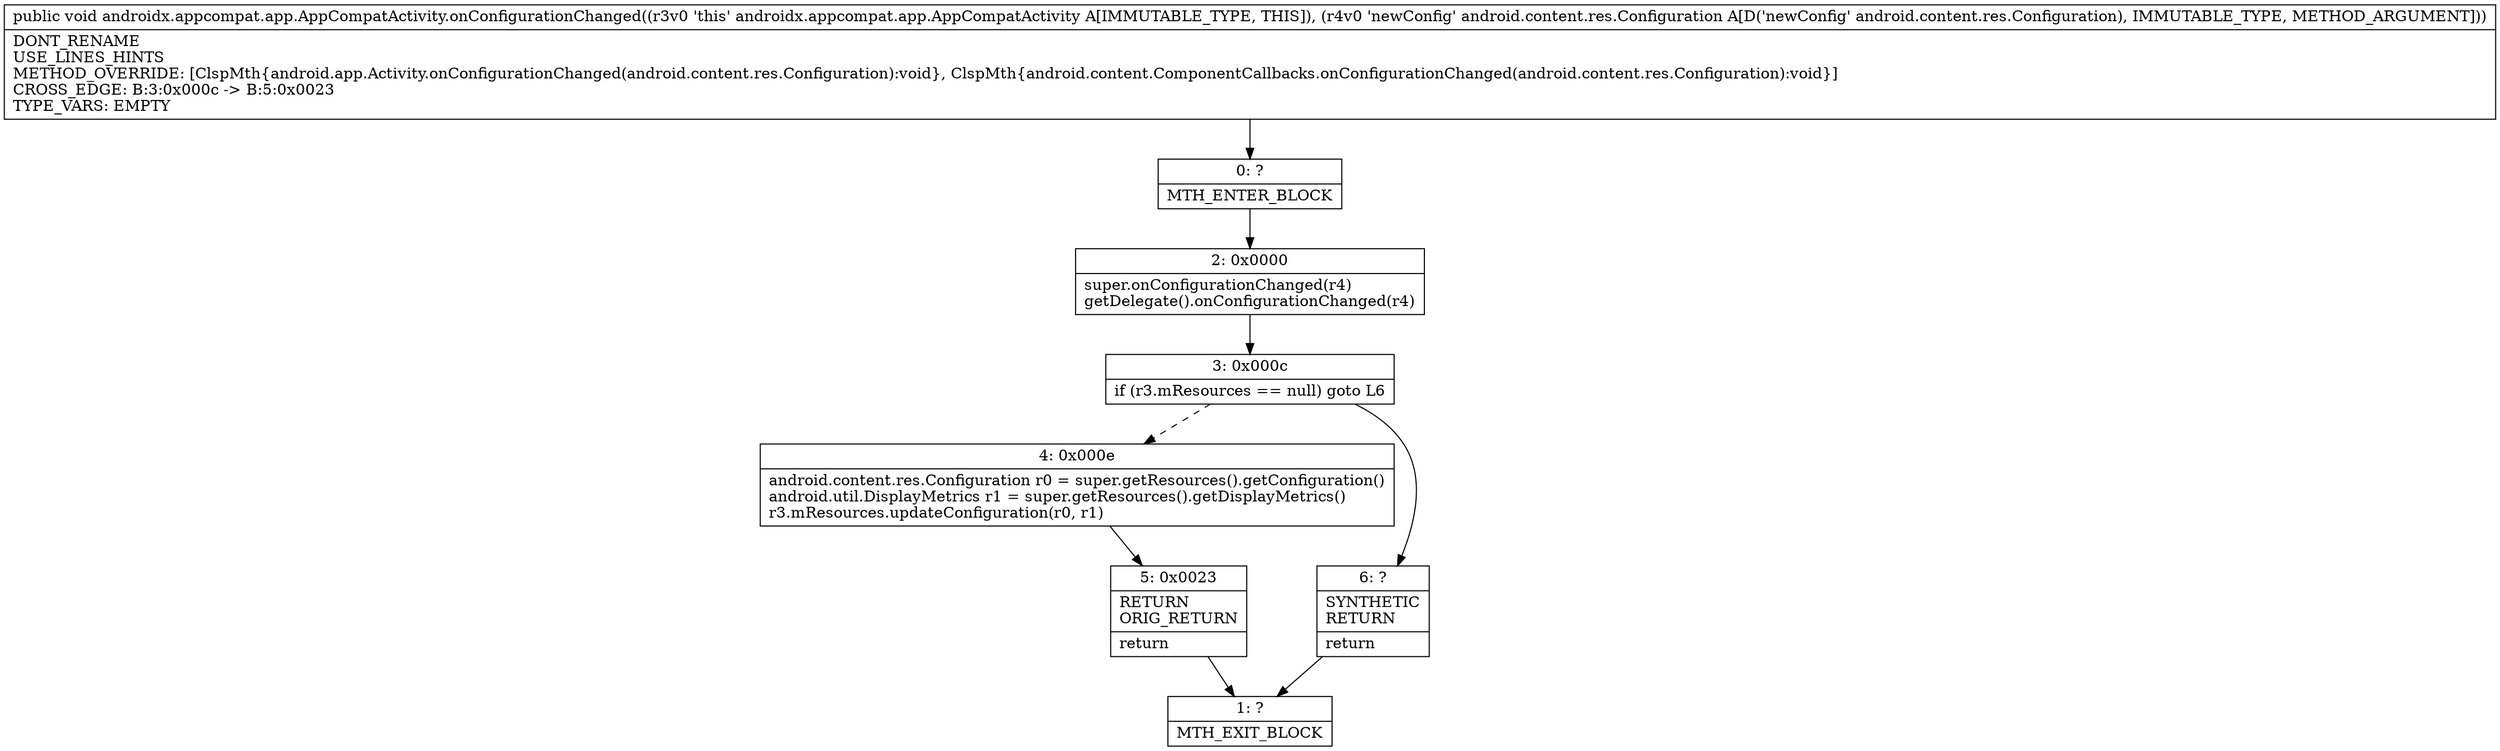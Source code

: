 digraph "CFG forandroidx.appcompat.app.AppCompatActivity.onConfigurationChanged(Landroid\/content\/res\/Configuration;)V" {
Node_0 [shape=record,label="{0\:\ ?|MTH_ENTER_BLOCK\l}"];
Node_2 [shape=record,label="{2\:\ 0x0000|super.onConfigurationChanged(r4)\lgetDelegate().onConfigurationChanged(r4)\l}"];
Node_3 [shape=record,label="{3\:\ 0x000c|if (r3.mResources == null) goto L6\l}"];
Node_4 [shape=record,label="{4\:\ 0x000e|android.content.res.Configuration r0 = super.getResources().getConfiguration()\landroid.util.DisplayMetrics r1 = super.getResources().getDisplayMetrics()\lr3.mResources.updateConfiguration(r0, r1)\l}"];
Node_5 [shape=record,label="{5\:\ 0x0023|RETURN\lORIG_RETURN\l|return\l}"];
Node_1 [shape=record,label="{1\:\ ?|MTH_EXIT_BLOCK\l}"];
Node_6 [shape=record,label="{6\:\ ?|SYNTHETIC\lRETURN\l|return\l}"];
MethodNode[shape=record,label="{public void androidx.appcompat.app.AppCompatActivity.onConfigurationChanged((r3v0 'this' androidx.appcompat.app.AppCompatActivity A[IMMUTABLE_TYPE, THIS]), (r4v0 'newConfig' android.content.res.Configuration A[D('newConfig' android.content.res.Configuration), IMMUTABLE_TYPE, METHOD_ARGUMENT]))  | DONT_RENAME\lUSE_LINES_HINTS\lMETHOD_OVERRIDE: [ClspMth\{android.app.Activity.onConfigurationChanged(android.content.res.Configuration):void\}, ClspMth\{android.content.ComponentCallbacks.onConfigurationChanged(android.content.res.Configuration):void\}]\lCROSS_EDGE: B:3:0x000c \-\> B:5:0x0023\lTYPE_VARS: EMPTY\l}"];
MethodNode -> Node_0;Node_0 -> Node_2;
Node_2 -> Node_3;
Node_3 -> Node_4[style=dashed];
Node_3 -> Node_6;
Node_4 -> Node_5;
Node_5 -> Node_1;
Node_6 -> Node_1;
}

